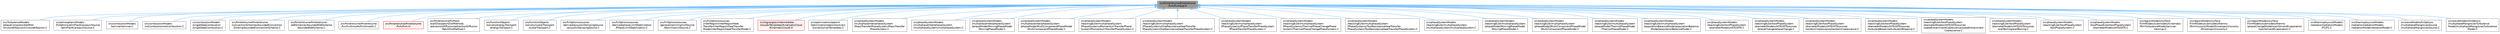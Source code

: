 digraph "src/finiteVolume/finiteVolume/fvm/fvmSup.H"
{
 // LATEX_PDF_SIZE
  bgcolor="transparent";
  edge [fontname=Helvetica,fontsize=10,labelfontname=Helvetica,labelfontsize=10];
  node [fontname=Helvetica,fontsize=10,shape=box,height=0.2,width=0.4];
  Node1 [id="Node000001",label="src/finiteVolume/finiteVolume\l/fvm/fvmSup.H",height=0.2,width=0.4,color="gray40", fillcolor="grey60", style="filled", fontcolor="black",tooltip="Calculate the finiteVolume matrix for implicit and explicit sources."];
  Node1 -> Node2 [id="edge1_Node000001_Node000002",dir="back",color="steelblue1",style="solid",tooltip=" "];
  Node2 [id="Node000002",label="src/TurbulenceModels\l/phaseCompressible/RAS\l/mixtureKEpsilon/mixtureKEpsilon.C",height=0.2,width=0.4,color="grey40", fillcolor="white", style="filled",URL="$mixtureKEpsilon_8C.html",tooltip=" "];
  Node1 -> Node3 [id="edge2_Node000001_Node000003",dir="back",color="steelblue1",style="solid",tooltip=" "];
  Node3 [id="Node000003",label="src/atmosphericModels\l/fvOptions/atmPlantCanopyUSource\l/atmPlantCanopyUSource.C",height=0.2,width=0.4,color="grey40", fillcolor="white", style="filled",URL="$atmPlantCanopyUSource_8C.html",tooltip=" "];
  Node1 -> Node4 [id="edge3_Node000001_Node000004",dir="back",color="steelblue1",style="solid",tooltip=" "];
  Node4 [id="Node000004",label="src/combustionModels\l/laminar/laminar.C",height=0.2,width=0.4,color="grey40", fillcolor="white", style="filled",URL="$combustionModels_2laminar_2laminar_8C.html",tooltip=" "];
  Node1 -> Node5 [id="edge4_Node000001_Node000005",dir="back",color="steelblue1",style="solid",tooltip=" "];
  Node5 [id="Node000005",label="src/combustionModels\l/noCombustion/noCombustion.C",height=0.2,width=0.4,color="grey40", fillcolor="white", style="filled",URL="$noCombustion_8C.html",tooltip=" "];
  Node1 -> Node6 [id="edge5_Node000001_Node000006",dir="back",color="steelblue1",style="solid",tooltip=" "];
  Node6 [id="Node000006",label="src/combustionModels\l/singleStepCombustion\l/singleStepCombustion.C",height=0.2,width=0.4,color="grey40", fillcolor="white", style="filled",URL="$singleStepCombustion_8C.html",tooltip=" "];
  Node1 -> Node7 [id="edge6_Node000001_Node000007",dir="back",color="steelblue1",style="solid",tooltip=" "];
  Node7 [id="Node000007",label="src/finiteVolume/finiteVolume\l/convectionSchemes/boundedConvection\lScheme/boundedConvectionScheme.C",height=0.2,width=0.4,color="grey40", fillcolor="white", style="filled",URL="$boundedConvectionScheme_8C.html",tooltip=" "];
  Node1 -> Node8 [id="edge7_Node000001_Node000008",dir="back",color="steelblue1",style="solid",tooltip=" "];
  Node8 [id="Node000008",label="src/finiteVolume/finiteVolume\l/ddtSchemes/boundedDdtScheme\l/boundedDdtScheme.C",height=0.2,width=0.4,color="grey40", fillcolor="white", style="filled",URL="$boundedDdtScheme_8C.html",tooltip=" "];
  Node1 -> Node9 [id="edge8_Node000001_Node000009",dir="back",color="steelblue1",style="solid",tooltip=" "];
  Node9 [id="Node000009",label="src/finiteVolume/finiteVolume\l/fvc/fvcSmooth/fvcSmooth.C",height=0.2,width=0.4,color="grey40", fillcolor="white", style="filled",URL="$fvcSmooth_8C.html",tooltip=" "];
  Node1 -> Node10 [id="edge9_Node000001_Node000010",dir="back",color="steelblue1",style="solid",tooltip=" "];
  Node10 [id="Node000010",label="src/finiteVolume/finiteVolume\l/fvm/fvm.H",height=0.2,width=0.4,color="red", fillcolor="#FFF0F0", style="filled",URL="$fvm_8H.html",tooltip=" "];
  Node1 -> Node180 [id="edge10_Node000001_Node000180",dir="back",color="steelblue1",style="solid",tooltip=" "];
  Node180 [id="Node000180",label="src/finiteVolume/fvMesh\l/wallDist/patchDistMethods\l/advectionDiffusion/advectionDiffusion\lPatchDistMethod.C",height=0.2,width=0.4,color="grey40", fillcolor="white", style="filled",URL="$advectionDiffusionPatchDistMethod_8C.html",tooltip=" "];
  Node1 -> Node181 [id="edge11_Node000001_Node000181",dir="back",color="steelblue1",style="solid",tooltip=" "];
  Node181 [id="Node000181",label="src/functionObjects\l/solvers/energyTransport\l/energyTransport.C",height=0.2,width=0.4,color="grey40", fillcolor="white", style="filled",URL="$energyTransport_8C.html",tooltip=" "];
  Node1 -> Node182 [id="edge12_Node000001_Node000182",dir="back",color="steelblue1",style="solid",tooltip=" "];
  Node182 [id="Node000182",label="src/functionObjects\l/solvers/scalarTransport\l/scalarTransport.C",height=0.2,width=0.4,color="grey40", fillcolor="white", style="filled",URL="$scalarTransport_8C.html",tooltip=" "];
  Node1 -> Node183 [id="edge13_Node000001_Node000183",dir="back",color="steelblue1",style="solid",tooltip=" "];
  Node183 [id="Node000183",label="src/fvOptions/sources\l/derived/acousticDampingSource\l/acousticDampingSource.C",height=0.2,width=0.4,color="grey40", fillcolor="white", style="filled",URL="$acousticDampingSource_8C.html",tooltip=" "];
  Node1 -> Node184 [id="edge14_Node000001_Node000184",dir="back",color="steelblue1",style="solid",tooltip=" "];
  Node184 [id="Node000184",label="src/fvOptions/sources\l/derived/phaseLimitStabilization\l/PhaseLimitStabilization.C",height=0.2,width=0.4,color="grey40", fillcolor="white", style="filled",URL="$PhaseLimitStabilization_8C.html",tooltip=" "];
  Node1 -> Node185 [id="edge15_Node000001_Node000185",dir="back",color="steelblue1",style="solid",tooltip=" "];
  Node185 [id="Node000185",label="src/fvOptions/sources\l/general/semiImplicitSource\l/SemiImplicitSource.C",height=0.2,width=0.4,color="grey40", fillcolor="white", style="filled",URL="$SemiImplicitSource_8C.html",tooltip=" "];
  Node1 -> Node186 [id="edge16_Node000001_Node000186",dir="back",color="steelblue1",style="solid",tooltip=" "];
  Node186 [id="Node000186",label="src/fvOptions/sources\l/interRegion/interRegionHeat\lTransfer/interRegionHeatTransfer\lModel/interRegionHeatTransferModel.C",height=0.2,width=0.4,color="grey40", fillcolor="white", style="filled",URL="$interRegionHeatTransferModel_8C.html",tooltip=" "];
  Node1 -> Node187 [id="edge17_Node000001_Node000187",dir="back",color="steelblue1",style="solid",tooltip=" "];
  Node187 [id="Node000187",label="src/lagrangian/intermediate\l/clouds/Templates/KinematicCloud\l/KinematicCloudI.H",height=0.2,width=0.4,color="red", fillcolor="#FFF0F0", style="filled",URL="$KinematicCloudI_8H.html",tooltip=" "];
  Node1 -> Node224 [id="edge18_Node000001_Node000224",dir="back",color="steelblue1",style="solid",tooltip=" "];
  Node224 [id="Node000224",label="src/optimisation/adjoint\lOptimisation/adjoint/solvers\l/solver/solverTemplates.C",height=0.2,width=0.4,color="grey40", fillcolor="white", style="filled",URL="$solverTemplates_8C.html",tooltip=" "];
  Node1 -> Node225 [id="edge19_Node000001_Node000225",dir="back",color="steelblue1",style="solid",tooltip=" "];
  Node225 [id="Node000225",label="src/phaseSystemModels\l/multiphaseInter/phasesSystem\l/MassTransferPhaseSystem/MassTransfer\lPhaseSystem.C",height=0.2,width=0.4,color="grey40", fillcolor="white", style="filled",URL="$MassTransferPhaseSystem_8C.html",tooltip=" "];
  Node1 -> Node226 [id="edge20_Node000001_Node000226",dir="back",color="steelblue1",style="solid",tooltip=" "];
  Node226 [id="Node000226",label="src/phaseSystemModels\l/multiphaseInter/phasesSystem\l/multiphaseSystem/multiphaseSystem.C",height=0.2,width=0.4,color="grey40", fillcolor="white", style="filled",URL="$multiphaseInter_2phasesSystem_2multiphaseSystem_2multiphaseSystem_8C.html",tooltip=" "];
  Node1 -> Node227 [id="edge21_Node000001_Node000227",dir="back",color="steelblue1",style="solid",tooltip=" "];
  Node227 [id="Node000227",label="src/phaseSystemModels\l/multiphaseInter/phasesSystem\l/phaseModel/MovingPhaseModel\l/MovingPhaseModel.C",height=0.2,width=0.4,color="grey40", fillcolor="white", style="filled",URL="$multiphaseInter_2phasesSystem_2phaseModel_2MovingPhaseModel_2MovingPhaseModel_8C.html",tooltip=" "];
  Node1 -> Node228 [id="edge22_Node000001_Node000228",dir="back",color="steelblue1",style="solid",tooltip=" "];
  Node228 [id="Node000228",label="src/phaseSystemModels\l/multiphaseInter/phasesSystem\l/phaseModel/MultiComponentPhaseModel\l/MultiComponentPhaseModel.C",height=0.2,width=0.4,color="grey40", fillcolor="white", style="filled",URL="$multiphaseInter_2phasesSystem_2phaseModel_2MultiComponentPhaseModel_2MultiComponentPhaseModel_8C.html",tooltip=" "];
  Node1 -> Node229 [id="edge23_Node000001_Node000229",dir="back",color="steelblue1",style="solid",tooltip=" "];
  Node229 [id="Node000229",label="src/phaseSystemModels\l/reactingEuler/multiphaseSystem\l/PhaseSystems/MomentumTransferPhase\lSystem/MomentumTransferPhaseSystem.C",height=0.2,width=0.4,color="grey40", fillcolor="white", style="filled",URL="$MomentumTransferPhaseSystem_8C.html",tooltip=" "];
  Node1 -> Node230 [id="edge24_Node000001_Node000230",dir="back",color="steelblue1",style="solid",tooltip=" "];
  Node230 [id="Node000230",label="src/phaseSystemModels\l/reactingEuler/multiphaseSystem\l/PhaseSystems/OneResistanceHeatTransfer\lPhaseSystem/OneResistanceHeatTransferPhaseSystem.C",height=0.2,width=0.4,color="grey40", fillcolor="white", style="filled",URL="$OneResistanceHeatTransferPhaseSystem_8C.html",tooltip=" "];
  Node1 -> Node231 [id="edge25_Node000001_Node000231",dir="back",color="steelblue1",style="solid",tooltip=" "];
  Node231 [id="Node000231",label="src/phaseSystemModels\l/reactingEuler/multiphaseSystem\l/PhaseSystems/PhaseTransferPhaseSystem\l/PhaseTransferPhaseSystem.C",height=0.2,width=0.4,color="grey40", fillcolor="white", style="filled",URL="$PhaseTransferPhaseSystem_8C.html",tooltip=" "];
  Node1 -> Node232 [id="edge26_Node000001_Node000232",dir="back",color="steelblue1",style="solid",tooltip=" "];
  Node232 [id="Node000232",label="src/phaseSystemModels\l/reactingEuler/multiphaseSystem\l/PhaseSystems/ThermalPhaseChangePhase\lSystem/ThermalPhaseChangePhaseSystem.C",height=0.2,width=0.4,color="grey40", fillcolor="white", style="filled",URL="$ThermalPhaseChangePhaseSystem_8C.html",tooltip=" "];
  Node1 -> Node233 [id="edge27_Node000001_Node000233",dir="back",color="steelblue1",style="solid",tooltip=" "];
  Node233 [id="Node000233",label="src/phaseSystemModels\l/reactingEuler/multiphaseSystem\l/PhaseSystems/TwoResistanceHeatTransfer\lPhaseSystem/TwoResistanceHeatTransferPhaseSystem.C",height=0.2,width=0.4,color="grey40", fillcolor="white", style="filled",URL="$TwoResistanceHeatTransferPhaseSystem_8C.html",tooltip=" "];
  Node1 -> Node234 [id="edge28_Node000001_Node000234",dir="back",color="steelblue1",style="solid",tooltip=" "];
  Node234 [id="Node000234",label="src/phaseSystemModels\l/reactingEuler/multiphaseSystem\l/multiphaseSystem/multiphaseSystem.C",height=0.2,width=0.4,color="grey40", fillcolor="white", style="filled",URL="$reactingEuler_2multiphaseSystem_2multiphaseSystem_2multiphaseSystem_8C.html",tooltip=" "];
  Node1 -> Node235 [id="edge29_Node000001_Node000235",dir="back",color="steelblue1",style="solid",tooltip=" "];
  Node235 [id="Node000235",label="src/phaseSystemModels\l/reactingEuler/multiphaseSystem\l/phaseModel/MovingPhaseModel\l/MovingPhaseModel.C",height=0.2,width=0.4,color="grey40", fillcolor="white", style="filled",URL="$reactingEuler_2multiphaseSystem_2phaseModel_2MovingPhaseModel_2MovingPhaseModel_8C.html",tooltip=" "];
  Node1 -> Node236 [id="edge30_Node000001_Node000236",dir="back",color="steelblue1",style="solid",tooltip=" "];
  Node236 [id="Node000236",label="src/phaseSystemModels\l/reactingEuler/multiphaseSystem\l/phaseModel/MultiComponentPhaseModel\l/MultiComponentPhaseModel.C",height=0.2,width=0.4,color="grey40", fillcolor="white", style="filled",URL="$reactingEuler_2multiphaseSystem_2phaseModel_2MultiComponentPhaseModel_2MultiComponentPhaseModel_8C.html",tooltip=" "];
  Node1 -> Node237 [id="edge31_Node000001_Node000237",dir="back",color="steelblue1",style="solid",tooltip=" "];
  Node237 [id="Node000237",label="src/phaseSystemModels\l/reactingEuler/multiphaseSystem\l/phaseModel/ThermoPhaseModel\l/ThermoPhaseModel.C",height=0.2,width=0.4,color="grey40", fillcolor="white", style="filled",URL="$ThermoPhaseModel_8C.html",tooltip=" "];
  Node1 -> Node238 [id="edge32_Node000001_Node000238",dir="back",color="steelblue1",style="solid",tooltip=" "];
  Node238 [id="Node000238",label="src/phaseSystemModels\l/reactingEuler/multiphaseSystem\l/populationBalanceModel/populationBalance\lModel/populationBalanceModel.C",height=0.2,width=0.4,color="grey40", fillcolor="white", style="filled",URL="$populationBalanceModel_8C.html",tooltip=" "];
  Node1 -> Node239 [id="edge33_Node000001_Node000239",dir="back",color="steelblue1",style="solid",tooltip=" "];
  Node239 [id="Node000239",label="src/phaseSystemModels\l/reactingEuler/twoPhaseSystem\l/diameterModels/IATE/IATE.C",height=0.2,width=0.4,color="grey40", fillcolor="white", style="filled",URL="$reactingEuler_2twoPhaseSystem_2diameterModels_2IATE_2IATE_8C.html",tooltip=" "];
  Node1 -> Node240 [id="edge34_Node000001_Node000240",dir="back",color="steelblue1",style="solid",tooltip=" "];
  Node240 [id="Node000240",label="src/phaseSystemModels\l/reactingEuler/twoPhaseSystem\l/diameterModels/IATE/IATEsources\l/phaseChange/phaseChange.C",height=0.2,width=0.4,color="grey40", fillcolor="white", style="filled",URL="$twoPhaseSystem_2diameterModels_2IATE_2IATEsources_2phaseChange_2phaseChange_8C.html",tooltip=" "];
  Node1 -> Node241 [id="edge35_Node000001_Node000241",dir="back",color="steelblue1",style="solid",tooltip=" "];
  Node241 [id="Node000241",label="src/phaseSystemModels\l/reactingEuler/twoPhaseSystem\l/diameterModels/IATE/IATEsources\l/randomCoalescence/randomCoalescence.C",height=0.2,width=0.4,color="grey40", fillcolor="white", style="filled",URL="$reactingEuler_2twoPhaseSystem_2diameterModels_2IATE_2IATEsources_2randomCoalescence_2randomCoalescence_8C.html",tooltip=" "];
  Node1 -> Node242 [id="edge36_Node000001_Node000242",dir="back",color="steelblue1",style="solid",tooltip=" "];
  Node242 [id="Node000242",label="src/phaseSystemModels\l/reactingEuler/twoPhaseSystem\l/diameterModels/IATE/IATEsources\l/turbulentBreakUp/turbulentBreakUp.C",height=0.2,width=0.4,color="grey40", fillcolor="white", style="filled",URL="$reactingEuler_2twoPhaseSystem_2diameterModels_2IATE_2IATEsources_2turbulentBreakUp_2turbulentBreakUp_8C.html",tooltip=" "];
  Node1 -> Node243 [id="edge37_Node000001_Node000243",dir="back",color="steelblue1",style="solid",tooltip=" "];
  Node243 [id="Node000243",label="src/phaseSystemModels\l/reactingEuler/twoPhaseSystem\l/diameterModels/IATE/IATEsources\l/wakeEntrainmentCoalescence/wakeEntrainment\lCoalescence.C",height=0.2,width=0.4,color="grey40", fillcolor="white", style="filled",URL="$reactingEuler_2twoPhaseSystem_2diameterModels_2IATE_2IATEsources_2wakeEntrainmentCoalescence_2wakeEntrainmentCoalescence_8C.html",tooltip=" "];
  Node1 -> Node244 [id="edge38_Node000001_Node000244",dir="back",color="steelblue1",style="solid",tooltip=" "];
  Node244 [id="Node000244",label="src/phaseSystemModels\l/reactingEuler/twoPhaseSystem\l/diameterModels/IATE/IATEsources\l/wallBoiling/wallBoiling.C",height=0.2,width=0.4,color="grey40", fillcolor="white", style="filled",URL="$twoPhaseSystem_2diameterModels_2IATE_2IATEsources_2wallBoiling_2wallBoiling_8C.html",tooltip=" "];
  Node1 -> Node245 [id="edge39_Node000001_Node000245",dir="back",color="steelblue1",style="solid",tooltip=" "];
  Node245 [id="Node000245",label="src/phaseSystemModels\l/reactingEuler/twoPhaseSystem\l/twoPhaseSystem.C",height=0.2,width=0.4,color="grey40", fillcolor="white", style="filled",URL="$reactingEuler_2twoPhaseSystem_2twoPhaseSystem_8C.html",tooltip=" "];
  Node1 -> Node246 [id="edge40_Node000001_Node000246",dir="back",color="steelblue1",style="solid",tooltip=" "];
  Node246 [id="Node000246",label="src/phaseSystemModels\l/twoPhaseEuler/twoPhaseSystem\l/diameterModels/IATE/IATE.C",height=0.2,width=0.4,color="grey40", fillcolor="white", style="filled",URL="$twoPhaseEuler_2twoPhaseSystem_2diameterModels_2IATE_2IATE_8C.html",tooltip=" "];
  Node1 -> Node247 [id="edge41_Node000001_Node000247",dir="back",color="steelblue1",style="solid",tooltip=" "];
  Node247 [id="Node000247",label="src/regionModels/surface\lFilmModels/submodels/kinematic\l/filmTurbulenceModel/laminar\l/laminar.C",height=0.2,width=0.4,color="grey40", fillcolor="white", style="filled",URL="$regionModels_2surfaceFilmModels_2submodels_2kinematic_2filmTurbulenceModel_2laminar_2laminar_8C.html",tooltip=" "];
  Node1 -> Node248 [id="edge42_Node000001_Node000248",dir="back",color="steelblue1",style="solid",tooltip=" "];
  Node248 [id="Node000248",label="src/regionModels/surface\lFilmModels/submodels/thermo\l/filmViscosityModel/thixotropicViscosity\l/thixotropicViscosity.C",height=0.2,width=0.4,color="grey40", fillcolor="white", style="filled",URL="$thixotropicViscosity_8C.html",tooltip=" "];
  Node1 -> Node249 [id="edge43_Node000001_Node000249",dir="back",color="steelblue1",style="solid",tooltip=" "];
  Node249 [id="Node000249",label="src/regionModels/surface\lFilmModels/submodels/thermo\l/phaseChangeModel/waxSolventEvaporation\l/waxSolventEvaporation.C",height=0.2,width=0.4,color="grey40", fillcolor="white", style="filled",URL="$waxSolventEvaporation_8C.html",tooltip=" "];
  Node1 -> Node250 [id="edge44_Node000001_Node000250",dir="back",color="steelblue1",style="solid",tooltip=" "];
  Node250 [id="Node000250",label="src/thermophysicalModels\l/radiation/radiationModels\l/P1/P1.C",height=0.2,width=0.4,color="grey40", fillcolor="white", style="filled",URL="$P1_8C.html",tooltip=" "];
  Node1 -> Node251 [id="edge45_Node000001_Node000251",dir="back",color="steelblue1",style="solid",tooltip=" "];
  Node251 [id="Node000251",label="src/thermophysicalModels\l/radiation/radiationModels\l/radiationModel/radiationModel.C",height=0.2,width=0.4,color="grey40", fillcolor="white", style="filled",URL="$radiationModel_8C.html",tooltip=" "];
  Node1 -> Node252 [id="edge46_Node000001_Node000252",dir="back",color="steelblue1",style="solid",tooltip=" "];
  Node252 [id="Node000252",label="src/waveModels/fvOptions\l/multiphaseMangrovesSource\l/multiphaseMangrovesSource.C",height=0.2,width=0.4,color="grey40", fillcolor="white", style="filled",URL="$multiphaseMangrovesSource_8C.html",tooltip=" "];
  Node1 -> Node253 [id="edge47_Node000001_Node000253",dir="back",color="steelblue1",style="solid",tooltip=" "];
  Node253 [id="Node000253",label="src/waveModels/fvOptions\l/multiphaseMangrovesTurbulence\lModel/multiphaseMangrovesTurbulence\lModel.C",height=0.2,width=0.4,color="grey40", fillcolor="white", style="filled",URL="$multiphaseMangrovesTurbulenceModel_8C.html",tooltip=" "];
}
